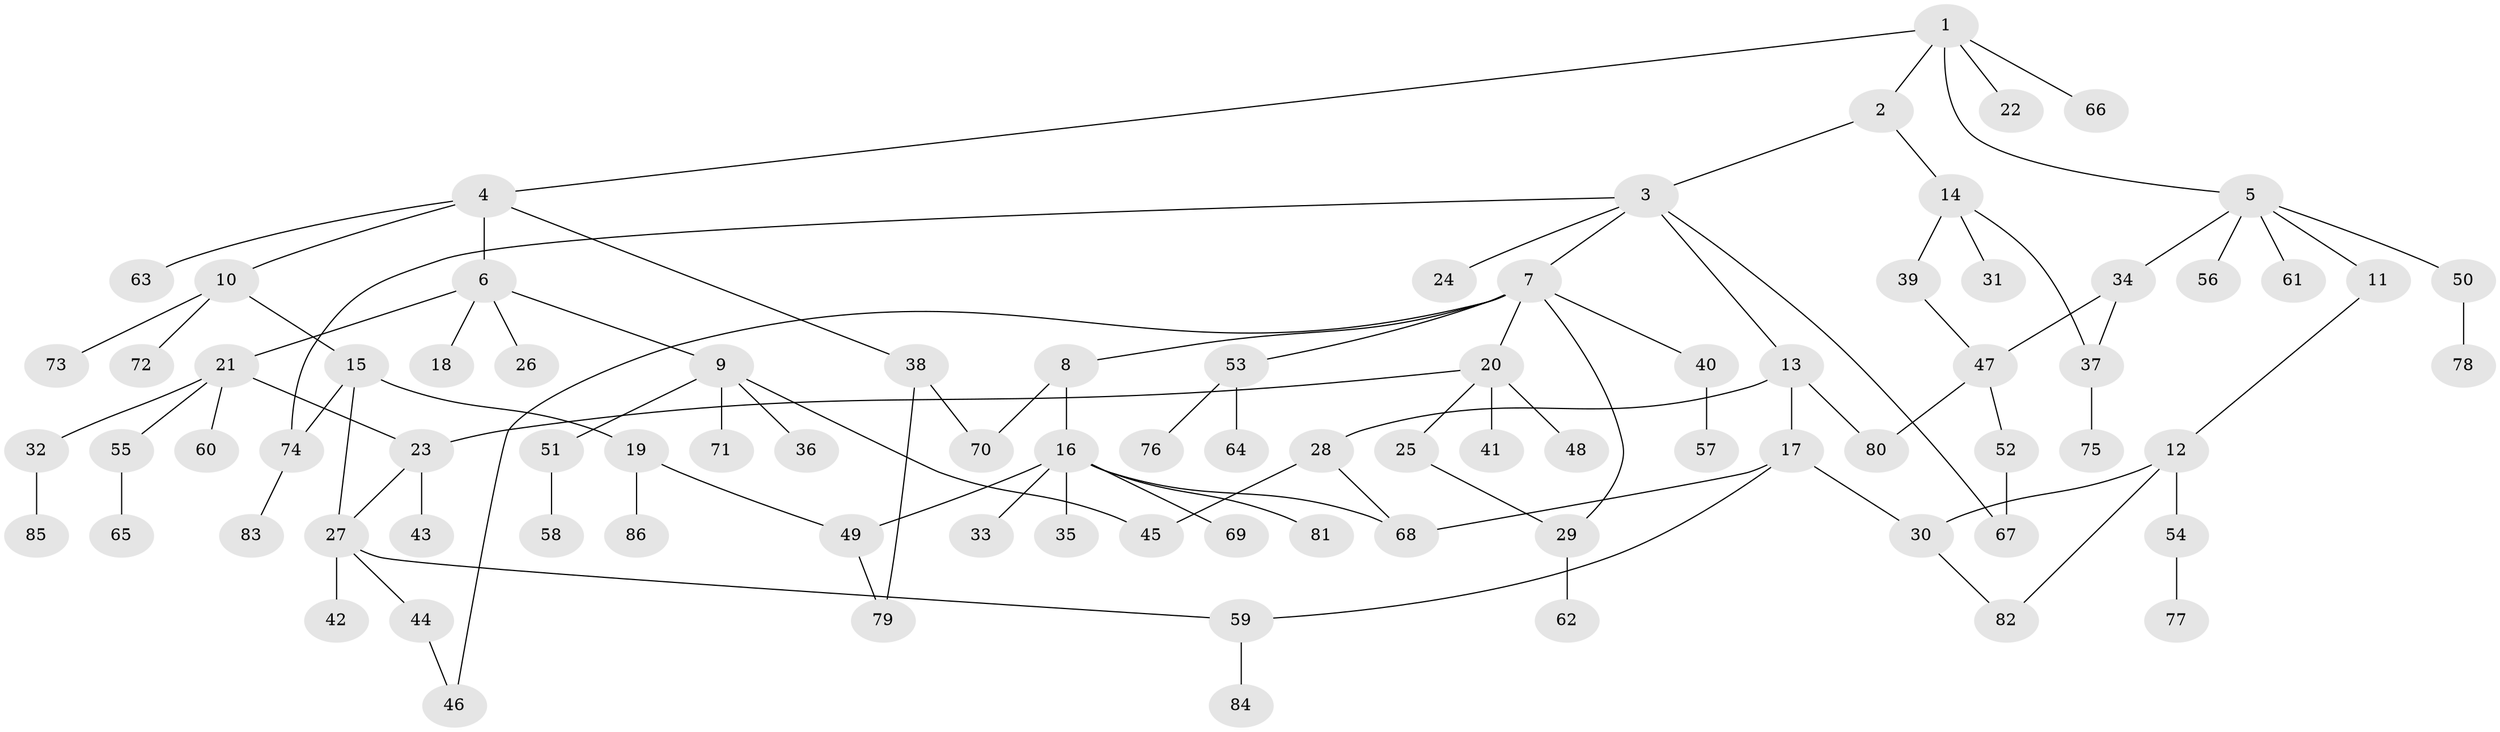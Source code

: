 // coarse degree distribution, {3: 0.23255813953488372, 4: 0.23255813953488372, 8: 0.023255813953488372, 2: 0.23255813953488372, 1: 0.23255813953488372, 5: 0.046511627906976744}
// Generated by graph-tools (version 1.1) at 2025/36/03/04/25 23:36:10]
// undirected, 86 vertices, 103 edges
graph export_dot {
  node [color=gray90,style=filled];
  1;
  2;
  3;
  4;
  5;
  6;
  7;
  8;
  9;
  10;
  11;
  12;
  13;
  14;
  15;
  16;
  17;
  18;
  19;
  20;
  21;
  22;
  23;
  24;
  25;
  26;
  27;
  28;
  29;
  30;
  31;
  32;
  33;
  34;
  35;
  36;
  37;
  38;
  39;
  40;
  41;
  42;
  43;
  44;
  45;
  46;
  47;
  48;
  49;
  50;
  51;
  52;
  53;
  54;
  55;
  56;
  57;
  58;
  59;
  60;
  61;
  62;
  63;
  64;
  65;
  66;
  67;
  68;
  69;
  70;
  71;
  72;
  73;
  74;
  75;
  76;
  77;
  78;
  79;
  80;
  81;
  82;
  83;
  84;
  85;
  86;
  1 -- 2;
  1 -- 4;
  1 -- 5;
  1 -- 22;
  1 -- 66;
  2 -- 3;
  2 -- 14;
  3 -- 7;
  3 -- 13;
  3 -- 24;
  3 -- 67;
  3 -- 74;
  4 -- 6;
  4 -- 10;
  4 -- 38;
  4 -- 63;
  5 -- 11;
  5 -- 34;
  5 -- 50;
  5 -- 56;
  5 -- 61;
  6 -- 9;
  6 -- 18;
  6 -- 21;
  6 -- 26;
  7 -- 8;
  7 -- 20;
  7 -- 40;
  7 -- 53;
  7 -- 29;
  7 -- 46;
  8 -- 16;
  8 -- 70;
  9 -- 36;
  9 -- 51;
  9 -- 71;
  9 -- 45;
  10 -- 15;
  10 -- 72;
  10 -- 73;
  11 -- 12;
  12 -- 54;
  12 -- 30;
  12 -- 82;
  13 -- 17;
  13 -- 28;
  13 -- 80;
  14 -- 31;
  14 -- 39;
  14 -- 37;
  15 -- 19;
  15 -- 27;
  15 -- 74;
  16 -- 33;
  16 -- 35;
  16 -- 69;
  16 -- 81;
  16 -- 49;
  16 -- 68;
  17 -- 30;
  17 -- 59;
  17 -- 68;
  19 -- 49;
  19 -- 86;
  20 -- 25;
  20 -- 41;
  20 -- 48;
  20 -- 23;
  21 -- 23;
  21 -- 32;
  21 -- 55;
  21 -- 60;
  23 -- 43;
  23 -- 27;
  25 -- 29;
  27 -- 42;
  27 -- 44;
  27 -- 59;
  28 -- 45;
  28 -- 68;
  29 -- 62;
  30 -- 82;
  32 -- 85;
  34 -- 37;
  34 -- 47;
  37 -- 75;
  38 -- 79;
  38 -- 70;
  39 -- 47;
  40 -- 57;
  44 -- 46;
  47 -- 52;
  47 -- 80;
  49 -- 79;
  50 -- 78;
  51 -- 58;
  52 -- 67;
  53 -- 64;
  53 -- 76;
  54 -- 77;
  55 -- 65;
  59 -- 84;
  74 -- 83;
}
